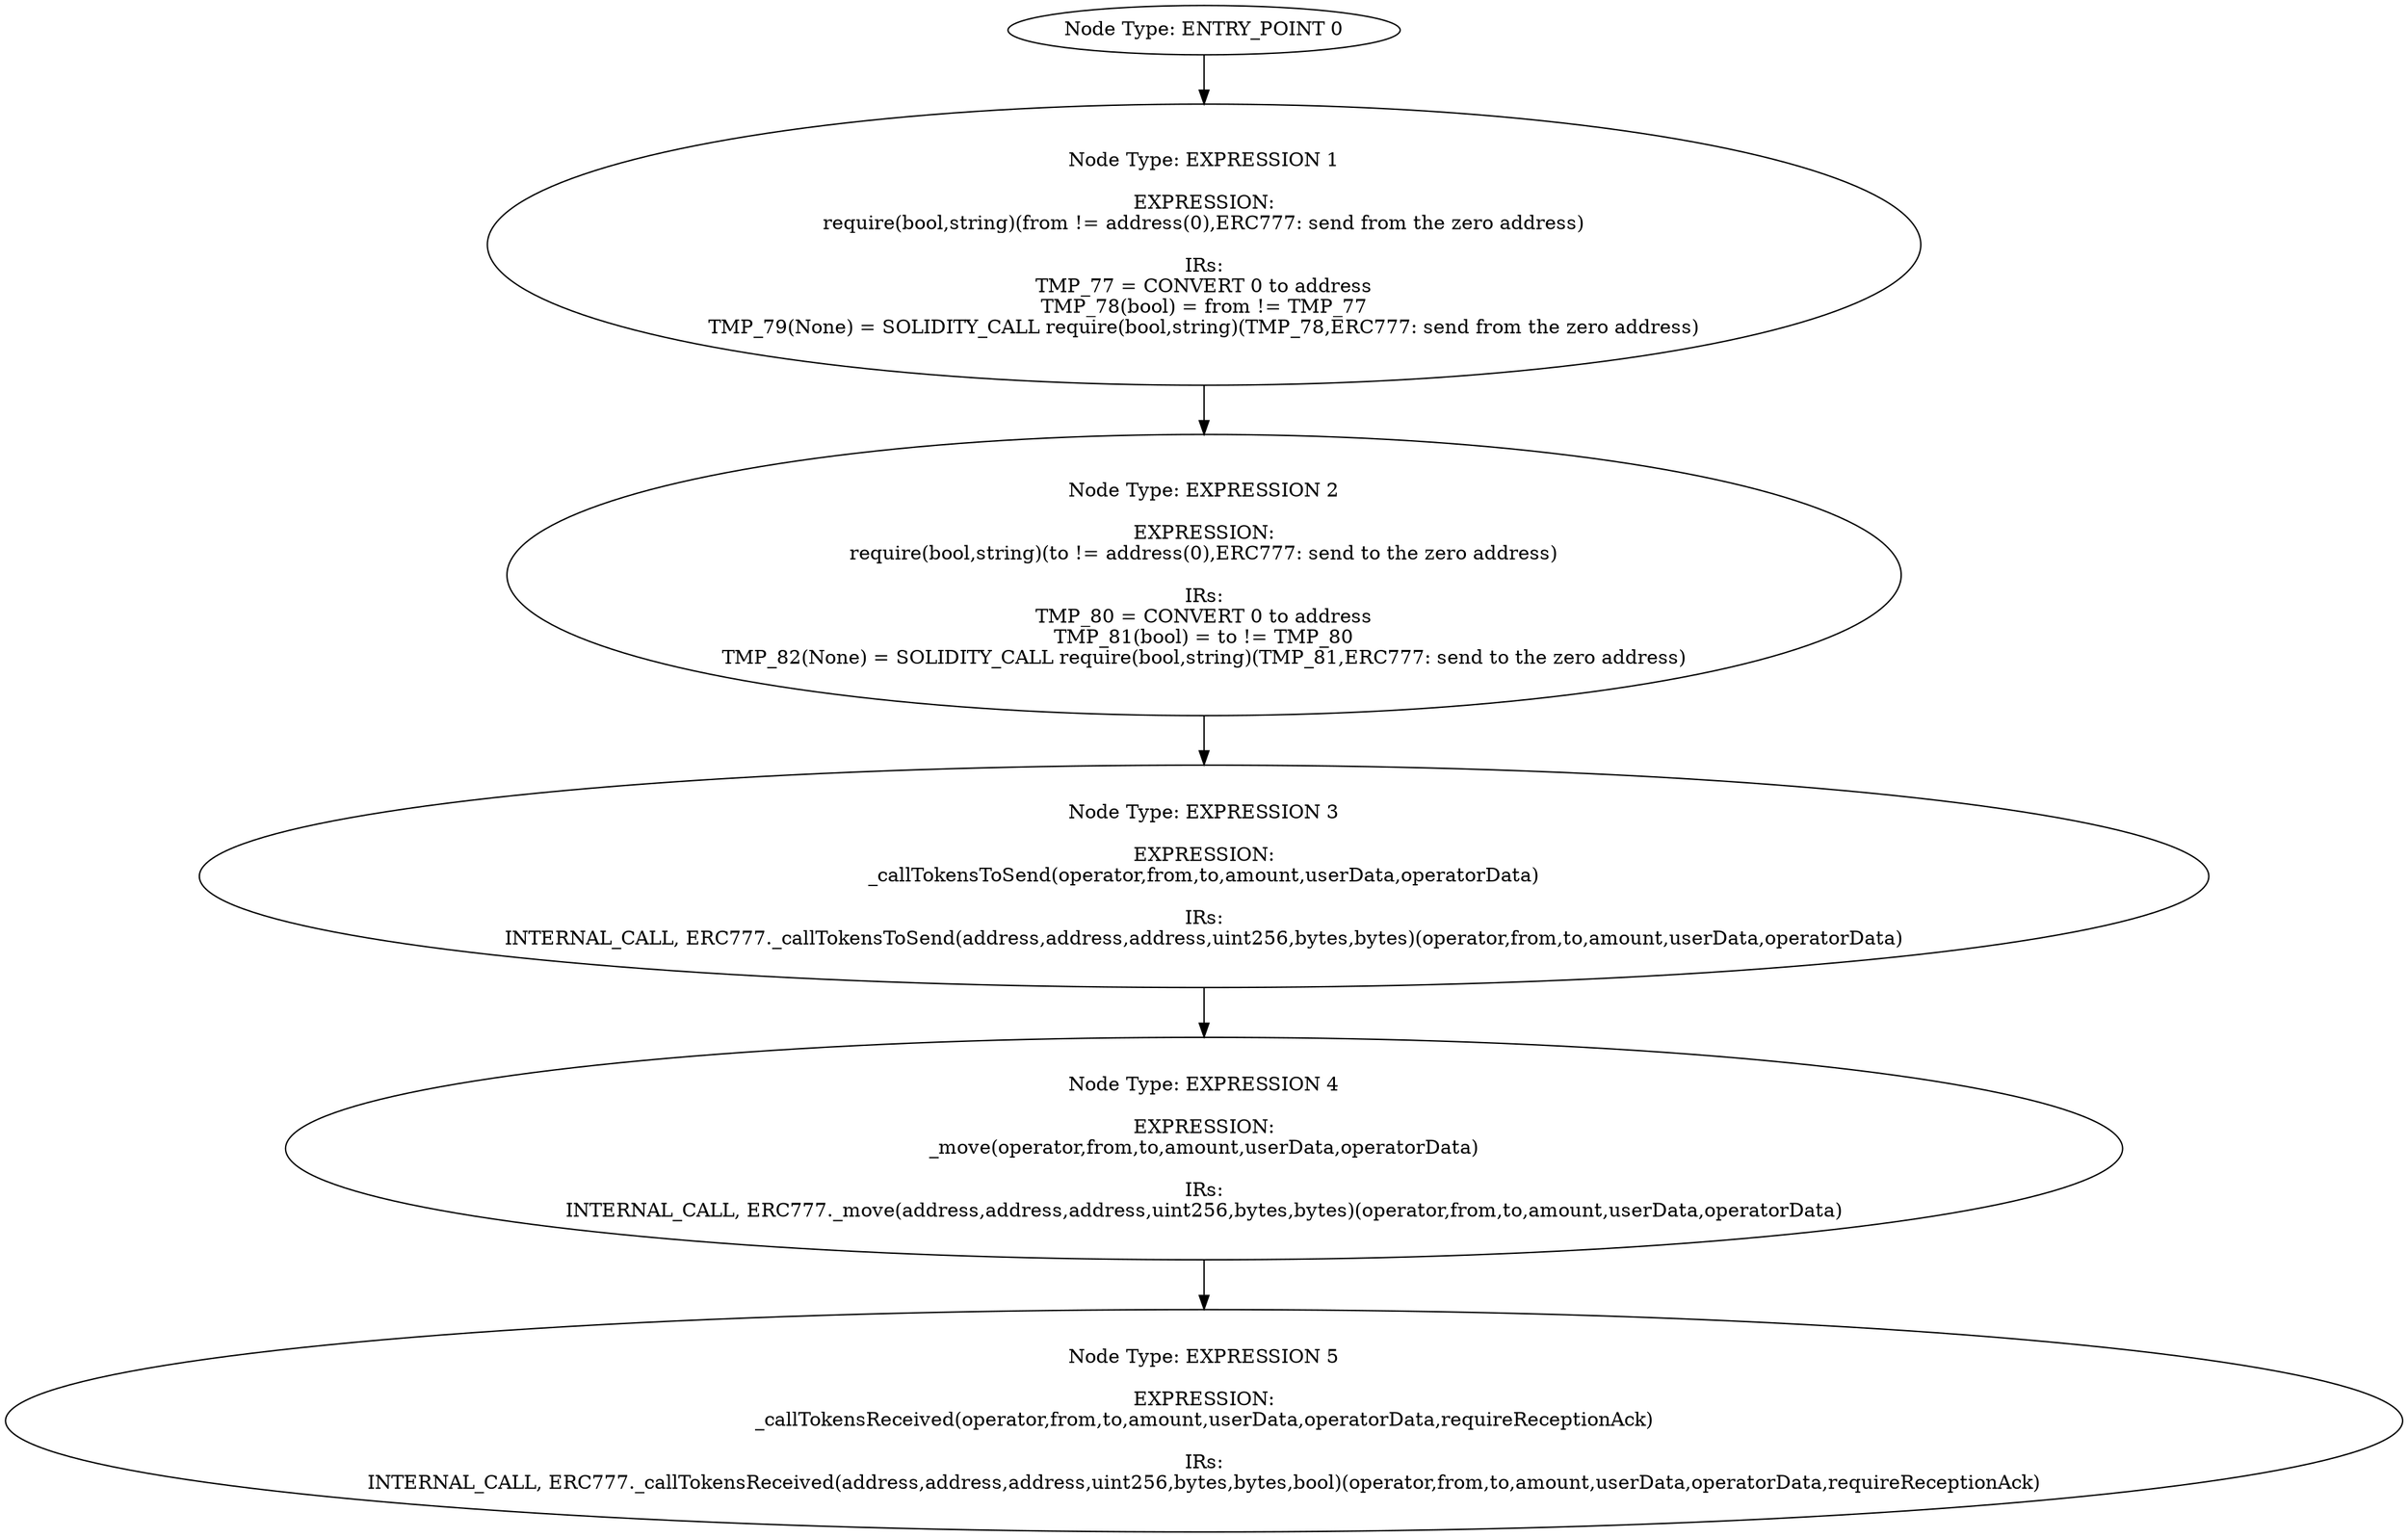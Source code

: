 digraph{
0[label="Node Type: ENTRY_POINT 0
"];
0->1;
1[label="Node Type: EXPRESSION 1

EXPRESSION:
require(bool,string)(from != address(0),ERC777: send from the zero address)

IRs:
TMP_77 = CONVERT 0 to address
TMP_78(bool) = from != TMP_77
TMP_79(None) = SOLIDITY_CALL require(bool,string)(TMP_78,ERC777: send from the zero address)"];
1->2;
2[label="Node Type: EXPRESSION 2

EXPRESSION:
require(bool,string)(to != address(0),ERC777: send to the zero address)

IRs:
TMP_80 = CONVERT 0 to address
TMP_81(bool) = to != TMP_80
TMP_82(None) = SOLIDITY_CALL require(bool,string)(TMP_81,ERC777: send to the zero address)"];
2->3;
3[label="Node Type: EXPRESSION 3

EXPRESSION:
_callTokensToSend(operator,from,to,amount,userData,operatorData)

IRs:
INTERNAL_CALL, ERC777._callTokensToSend(address,address,address,uint256,bytes,bytes)(operator,from,to,amount,userData,operatorData)"];
3->4;
4[label="Node Type: EXPRESSION 4

EXPRESSION:
_move(operator,from,to,amount,userData,operatorData)

IRs:
INTERNAL_CALL, ERC777._move(address,address,address,uint256,bytes,bytes)(operator,from,to,amount,userData,operatorData)"];
4->5;
5[label="Node Type: EXPRESSION 5

EXPRESSION:
_callTokensReceived(operator,from,to,amount,userData,operatorData,requireReceptionAck)

IRs:
INTERNAL_CALL, ERC777._callTokensReceived(address,address,address,uint256,bytes,bytes,bool)(operator,from,to,amount,userData,operatorData,requireReceptionAck)"];
}
